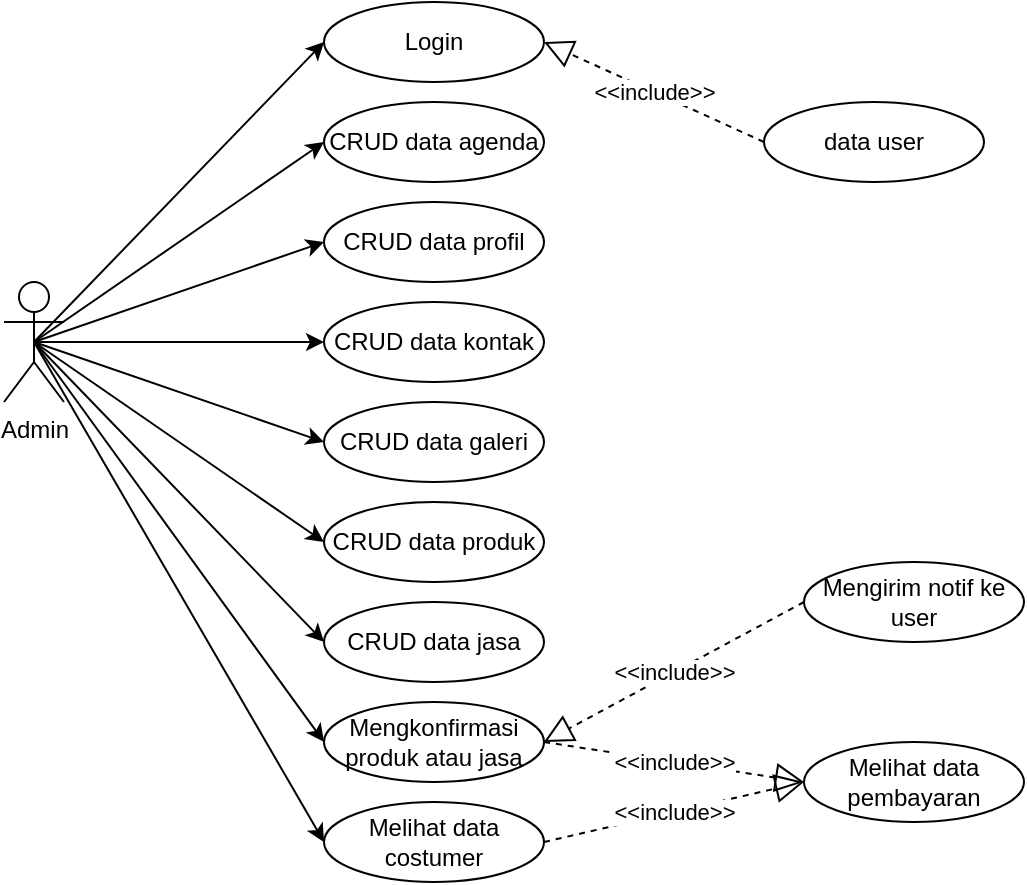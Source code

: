 <mxfile version="12.4.8" type="device"><diagram id="IiNP66pXoiGmu1_oVHu4" name="Page-1"><mxGraphModel dx="868" dy="433" grid="1" gridSize="10" guides="1" tooltips="1" connect="1" arrows="1" fold="1" page="1" pageScale="1" pageWidth="827" pageHeight="1169" math="0" shadow="0"><root><mxCell id="0"/><mxCell id="1" parent="0"/><mxCell id="fhEpHBwYlhVIajJkZ2_7-1" value="Admin" style="shape=umlActor;verticalLabelPosition=bottom;labelBackgroundColor=#ffffff;verticalAlign=top;html=1;" vertex="1" parent="1"><mxGeometry x="20" y="250" width="30" height="60" as="geometry"/></mxCell><mxCell id="fhEpHBwYlhVIajJkZ2_7-2" value="Login" style="ellipse;whiteSpace=wrap;html=1;" vertex="1" parent="1"><mxGeometry x="180" y="110" width="110" height="40" as="geometry"/></mxCell><mxCell id="fhEpHBwYlhVIajJkZ2_7-3" value="data user" style="ellipse;whiteSpace=wrap;html=1;" vertex="1" parent="1"><mxGeometry x="400" y="160" width="110" height="40" as="geometry"/></mxCell><mxCell id="fhEpHBwYlhVIajJkZ2_7-4" value="Melihat data costumer" style="ellipse;whiteSpace=wrap;html=1;" vertex="1" parent="1"><mxGeometry x="180" y="510" width="110" height="40" as="geometry"/></mxCell><mxCell id="fhEpHBwYlhVIajJkZ2_7-5" value="CRUD data agenda" style="ellipse;whiteSpace=wrap;html=1;" vertex="1" parent="1"><mxGeometry x="180" y="160" width="110" height="40" as="geometry"/></mxCell><mxCell id="fhEpHBwYlhVIajJkZ2_7-6" value="CRUD data kontak" style="ellipse;whiteSpace=wrap;html=1;" vertex="1" parent="1"><mxGeometry x="180" y="260" width="110" height="40" as="geometry"/></mxCell><mxCell id="fhEpHBwYlhVIajJkZ2_7-9" value="CRUD data profil" style="ellipse;whiteSpace=wrap;html=1;" vertex="1" parent="1"><mxGeometry x="180" y="210" width="110" height="40" as="geometry"/></mxCell><mxCell id="fhEpHBwYlhVIajJkZ2_7-10" value="Melihat data pembayaran" style="ellipse;whiteSpace=wrap;html=1;" vertex="1" parent="1"><mxGeometry x="420" y="480" width="110" height="40" as="geometry"/></mxCell><mxCell id="fhEpHBwYlhVIajJkZ2_7-11" value="Mengkonfirmasi produk atau jasa" style="ellipse;whiteSpace=wrap;html=1;" vertex="1" parent="1"><mxGeometry x="180" y="460" width="110" height="40" as="geometry"/></mxCell><mxCell id="fhEpHBwYlhVIajJkZ2_7-12" value="&lt;span style=&quot;white-space: normal&quot;&gt;CRUD data jasa&lt;/span&gt;" style="ellipse;whiteSpace=wrap;html=1;" vertex="1" parent="1"><mxGeometry x="180" y="410" width="110" height="40" as="geometry"/></mxCell><mxCell id="fhEpHBwYlhVIajJkZ2_7-13" value="CRUD data produk" style="ellipse;whiteSpace=wrap;html=1;" vertex="1" parent="1"><mxGeometry x="180" y="360" width="110" height="40" as="geometry"/></mxCell><mxCell id="fhEpHBwYlhVIajJkZ2_7-14" value="&lt;span style=&quot;white-space: normal&quot;&gt;CRUD data galeri&lt;/span&gt;" style="ellipse;whiteSpace=wrap;html=1;" vertex="1" parent="1"><mxGeometry x="180" y="310" width="110" height="40" as="geometry"/></mxCell><mxCell id="fhEpHBwYlhVIajJkZ2_7-19" value="" style="endArrow=classic;html=1;entryX=0;entryY=0.5;entryDx=0;entryDy=0;exitX=0.5;exitY=0.5;exitDx=0;exitDy=0;exitPerimeter=0;" edge="1" parent="1" source="fhEpHBwYlhVIajJkZ2_7-1" target="fhEpHBwYlhVIajJkZ2_7-5"><mxGeometry width="50" height="50" relative="1" as="geometry"><mxPoint x="70" y="280" as="sourcePoint"/><mxPoint x="120" y="230" as="targetPoint"/></mxGeometry></mxCell><mxCell id="fhEpHBwYlhVIajJkZ2_7-20" value="" style="endArrow=classic;html=1;entryX=0;entryY=0.5;entryDx=0;entryDy=0;exitX=0.5;exitY=0.5;exitDx=0;exitDy=0;exitPerimeter=0;" edge="1" parent="1" source="fhEpHBwYlhVIajJkZ2_7-1" target="fhEpHBwYlhVIajJkZ2_7-2"><mxGeometry width="50" height="50" relative="1" as="geometry"><mxPoint x="55" y="290" as="sourcePoint"/><mxPoint x="180" y="240" as="targetPoint"/></mxGeometry></mxCell><mxCell id="fhEpHBwYlhVIajJkZ2_7-21" value="" style="endArrow=classic;html=1;entryX=0;entryY=0.5;entryDx=0;entryDy=0;exitX=0.5;exitY=0.5;exitDx=0;exitDy=0;exitPerimeter=0;" edge="1" parent="1" source="fhEpHBwYlhVIajJkZ2_7-1" target="fhEpHBwYlhVIajJkZ2_7-9"><mxGeometry width="50" height="50" relative="1" as="geometry"><mxPoint x="55" y="280" as="sourcePoint"/><mxPoint x="180" y="230" as="targetPoint"/></mxGeometry></mxCell><mxCell id="fhEpHBwYlhVIajJkZ2_7-22" value="" style="endArrow=classic;html=1;entryX=0;entryY=0.5;entryDx=0;entryDy=0;exitX=0.5;exitY=0.5;exitDx=0;exitDy=0;exitPerimeter=0;" edge="1" parent="1" source="fhEpHBwYlhVIajJkZ2_7-1" target="fhEpHBwYlhVIajJkZ2_7-6"><mxGeometry width="50" height="50" relative="1" as="geometry"><mxPoint x="85" y="310" as="sourcePoint"/><mxPoint x="210" y="260" as="targetPoint"/></mxGeometry></mxCell><mxCell id="fhEpHBwYlhVIajJkZ2_7-23" value="" style="endArrow=classic;html=1;entryX=0;entryY=0.5;entryDx=0;entryDy=0;exitX=0.5;exitY=0.5;exitDx=0;exitDy=0;exitPerimeter=0;" edge="1" parent="1" source="fhEpHBwYlhVIajJkZ2_7-1" target="fhEpHBwYlhVIajJkZ2_7-14"><mxGeometry width="50" height="50" relative="1" as="geometry"><mxPoint x="95" y="320" as="sourcePoint"/><mxPoint x="220" y="270" as="targetPoint"/></mxGeometry></mxCell><mxCell id="fhEpHBwYlhVIajJkZ2_7-24" value="" style="endArrow=classic;html=1;entryX=0;entryY=0.5;entryDx=0;entryDy=0;exitX=0.5;exitY=0.5;exitDx=0;exitDy=0;exitPerimeter=0;" edge="1" parent="1" source="fhEpHBwYlhVIajJkZ2_7-1" target="fhEpHBwYlhVIajJkZ2_7-13"><mxGeometry width="50" height="50" relative="1" as="geometry"><mxPoint x="60" y="280" as="sourcePoint"/><mxPoint x="230" y="280" as="targetPoint"/></mxGeometry></mxCell><mxCell id="fhEpHBwYlhVIajJkZ2_7-25" value="" style="endArrow=classic;html=1;entryX=0;entryY=0.5;entryDx=0;entryDy=0;exitX=0.5;exitY=0.5;exitDx=0;exitDy=0;exitPerimeter=0;" edge="1" parent="1" source="fhEpHBwYlhVIajJkZ2_7-1" target="fhEpHBwYlhVIajJkZ2_7-12"><mxGeometry width="50" height="50" relative="1" as="geometry"><mxPoint x="115" y="340" as="sourcePoint"/><mxPoint x="240" y="290" as="targetPoint"/></mxGeometry></mxCell><mxCell id="fhEpHBwYlhVIajJkZ2_7-26" value="" style="endArrow=classic;html=1;entryX=0;entryY=0.5;entryDx=0;entryDy=0;exitX=0.5;exitY=0.5;exitDx=0;exitDy=0;exitPerimeter=0;" edge="1" parent="1" source="fhEpHBwYlhVIajJkZ2_7-1" target="fhEpHBwYlhVIajJkZ2_7-11"><mxGeometry width="50" height="50" relative="1" as="geometry"><mxPoint x="125" y="350" as="sourcePoint"/><mxPoint x="250" y="300" as="targetPoint"/></mxGeometry></mxCell><mxCell id="fhEpHBwYlhVIajJkZ2_7-28" value="&amp;lt;&amp;lt;include&amp;gt;&amp;gt;" style="endArrow=block;dashed=1;endFill=0;endSize=12;html=1;exitX=1;exitY=0.5;exitDx=0;exitDy=0;entryX=0;entryY=0.5;entryDx=0;entryDy=0;" edge="1" parent="1" source="fhEpHBwYlhVIajJkZ2_7-4" target="fhEpHBwYlhVIajJkZ2_7-10"><mxGeometry width="160" relative="1" as="geometry"><mxPoint x="310" y="500" as="sourcePoint"/><mxPoint x="470" y="500" as="targetPoint"/></mxGeometry></mxCell><mxCell id="fhEpHBwYlhVIajJkZ2_7-29" value="&amp;lt;&amp;lt;include&amp;gt;&amp;gt;" style="endArrow=block;dashed=1;endFill=0;endSize=12;html=1;exitX=1;exitY=0.5;exitDx=0;exitDy=0;entryX=0;entryY=0.5;entryDx=0;entryDy=0;" edge="1" parent="1" source="fhEpHBwYlhVIajJkZ2_7-11" target="fhEpHBwYlhVIajJkZ2_7-10"><mxGeometry width="160" relative="1" as="geometry"><mxPoint x="300" y="490" as="sourcePoint"/><mxPoint x="390" y="440" as="targetPoint"/></mxGeometry></mxCell><mxCell id="fhEpHBwYlhVIajJkZ2_7-31" value="&amp;lt;&amp;lt;include&amp;gt;&amp;gt;" style="endArrow=block;dashed=1;endFill=0;endSize=12;html=1;entryX=1;entryY=0.5;entryDx=0;entryDy=0;exitX=0;exitY=0.5;exitDx=0;exitDy=0;" edge="1" parent="1" source="fhEpHBwYlhVIajJkZ2_7-3" target="fhEpHBwYlhVIajJkZ2_7-2"><mxGeometry width="160" relative="1" as="geometry"><mxPoint x="370" y="220" as="sourcePoint"/><mxPoint x="420" y="470" as="targetPoint"/></mxGeometry></mxCell><mxCell id="fhEpHBwYlhVIajJkZ2_7-40" value="" style="endArrow=classic;html=1;entryX=0;entryY=0.5;entryDx=0;entryDy=0;exitX=0.5;exitY=0.5;exitDx=0;exitDy=0;exitPerimeter=0;" edge="1" parent="1" source="fhEpHBwYlhVIajJkZ2_7-1" target="fhEpHBwYlhVIajJkZ2_7-4"><mxGeometry width="50" height="50" relative="1" as="geometry"><mxPoint x="45" y="290" as="sourcePoint"/><mxPoint x="190" y="490" as="targetPoint"/></mxGeometry></mxCell><mxCell id="fhEpHBwYlhVIajJkZ2_7-41" value="Mengirim notif ke user" style="ellipse;whiteSpace=wrap;html=1;" vertex="1" parent="1"><mxGeometry x="420" y="390" width="110" height="40" as="geometry"/></mxCell><mxCell id="fhEpHBwYlhVIajJkZ2_7-42" value="&amp;lt;&amp;lt;include&amp;gt;&amp;gt;" style="endArrow=block;dashed=1;endFill=0;endSize=12;html=1;exitX=0;exitY=0.5;exitDx=0;exitDy=0;entryX=1;entryY=0.5;entryDx=0;entryDy=0;" edge="1" parent="1" source="fhEpHBwYlhVIajJkZ2_7-41" target="fhEpHBwYlhVIajJkZ2_7-11"><mxGeometry width="160" relative="1" as="geometry"><mxPoint x="300" y="490" as="sourcePoint"/><mxPoint x="430" y="510" as="targetPoint"/></mxGeometry></mxCell></root></mxGraphModel></diagram></mxfile>